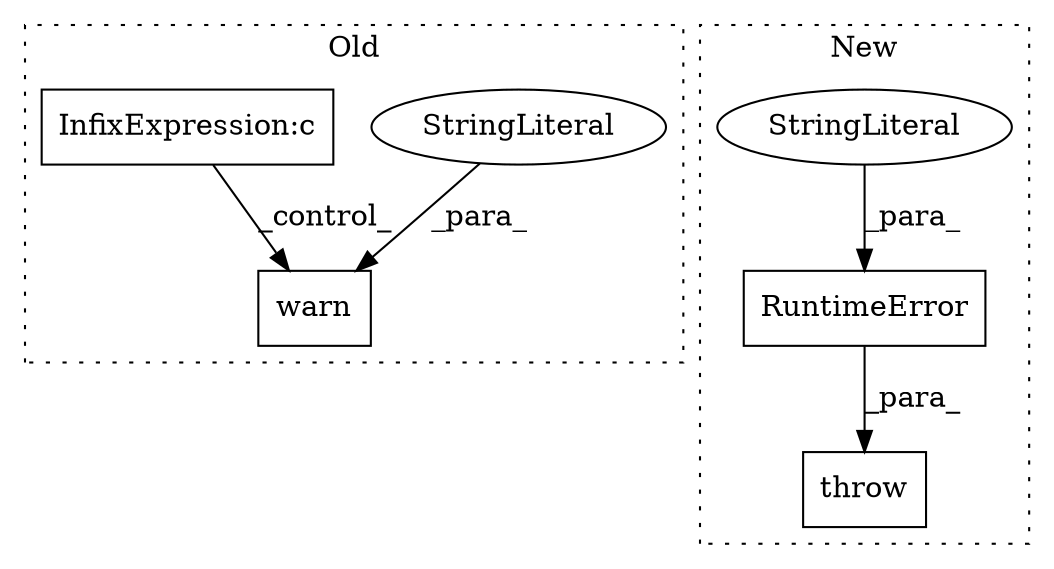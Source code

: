 digraph G {
subgraph cluster0 {
1 [label="warn" a="32" s="5715,5824" l="5,1" shape="box"];
5 [label="StringLiteral" a="45" s="5720" l="85" shape="ellipse"];
6 [label="InfixExpression:c" a="27" s="5667" l="4" shape="box"];
label = "Old";
style="dotted";
}
subgraph cluster1 {
2 [label="RuntimeError" a="32" s="5520,5565" l="13,1" shape="box"];
3 [label="throw" a="53" s="5514" l="6" shape="box"];
4 [label="StringLiteral" a="45" s="5533" l="32" shape="ellipse"];
label = "New";
style="dotted";
}
2 -> 3 [label="_para_"];
4 -> 2 [label="_para_"];
5 -> 1 [label="_para_"];
6 -> 1 [label="_control_"];
}